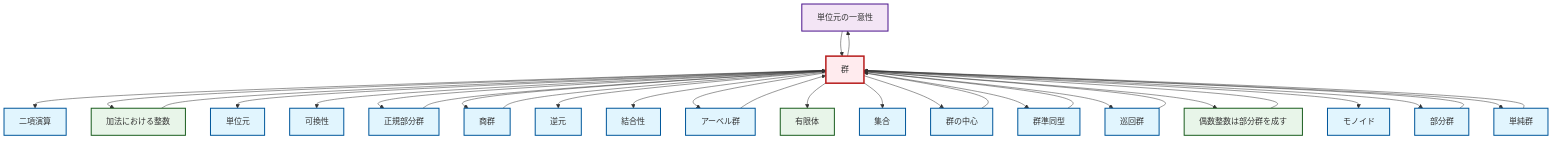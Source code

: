 graph TD
    classDef definition fill:#e1f5fe,stroke:#01579b,stroke-width:2px
    classDef theorem fill:#f3e5f5,stroke:#4a148c,stroke-width:2px
    classDef axiom fill:#fff3e0,stroke:#e65100,stroke-width:2px
    classDef example fill:#e8f5e9,stroke:#1b5e20,stroke-width:2px
    classDef current fill:#ffebee,stroke:#b71c1c,stroke-width:3px
    def-set["集合"]:::definition
    thm-unique-identity["単位元の一意性"]:::theorem
    ex-finite-field["有限体"]:::example
    def-commutativity["可換性"]:::definition
    ex-integers-addition["加法における整数"]:::example
    ex-even-integers-subgroup["偶数整数は部分群を成す"]:::example
    def-subgroup["部分群"]:::definition
    def-binary-operation["二項演算"]:::definition
    def-abelian-group["アーベル群"]:::definition
    def-simple-group["単純群"]:::definition
    def-cyclic-group["巡回群"]:::definition
    def-homomorphism["群準同型"]:::definition
    def-center-of-group["群の中心"]:::definition
    def-normal-subgroup["正規部分群"]:::definition
    def-identity-element["単位元"]:::definition
    def-group["群"]:::definition
    def-quotient-group["商群"]:::definition
    def-monoid["モノイド"]:::definition
    def-inverse-element["逆元"]:::definition
    def-associativity["結合性"]:::definition
    def-group --> def-binary-operation
    def-simple-group --> def-group
    def-homomorphism --> def-group
    def-subgroup --> def-group
    def-center-of-group --> def-group
    def-group --> ex-integers-addition
    def-group --> def-identity-element
    def-cyclic-group --> def-group
    def-group --> def-commutativity
    def-group --> def-normal-subgroup
    def-group --> def-quotient-group
    def-group --> def-inverse-element
    def-normal-subgroup --> def-group
    ex-integers-addition --> def-group
    def-group --> def-associativity
    def-group --> def-abelian-group
    thm-unique-identity --> def-group
    def-quotient-group --> def-group
    def-group --> ex-finite-field
    def-abelian-group --> def-group
    ex-even-integers-subgroup --> def-group
    def-group --> def-set
    def-group --> def-center-of-group
    def-group --> def-homomorphism
    def-group --> def-cyclic-group
    def-group --> ex-even-integers-subgroup
    def-group --> def-monoid
    def-group --> def-subgroup
    def-group --> def-simple-group
    def-group --> thm-unique-identity
    class def-group current